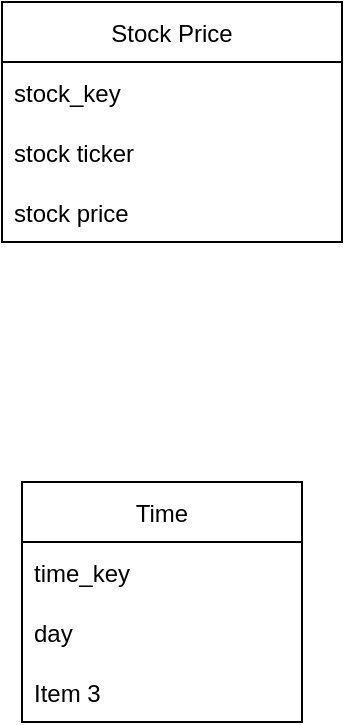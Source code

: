 <mxfile version="20.0.2" type="github">
  <diagram id="XCwNyR8gIlNhAtSQSzsr" name="Page-1">
    <mxGraphModel dx="1422" dy="762" grid="1" gridSize="10" guides="1" tooltips="1" connect="1" arrows="1" fold="1" page="1" pageScale="1" pageWidth="850" pageHeight="1100" math="0" shadow="0">
      <root>
        <mxCell id="0" />
        <mxCell id="1" parent="0" />
        <mxCell id="X1VpsXSVfZuXXIvG1gG1-1" value="Stock Price" style="swimlane;fontStyle=0;childLayout=stackLayout;horizontal=1;startSize=30;horizontalStack=0;resizeParent=1;resizeParentMax=0;resizeLast=0;collapsible=1;marginBottom=0;" vertex="1" parent="1">
          <mxGeometry x="30" y="230" width="170" height="120" as="geometry" />
        </mxCell>
        <mxCell id="X1VpsXSVfZuXXIvG1gG1-2" value="stock_key" style="text;strokeColor=none;fillColor=none;align=left;verticalAlign=middle;spacingLeft=4;spacingRight=4;overflow=hidden;points=[[0,0.5],[1,0.5]];portConstraint=eastwest;rotatable=0;" vertex="1" parent="X1VpsXSVfZuXXIvG1gG1-1">
          <mxGeometry y="30" width="170" height="30" as="geometry" />
        </mxCell>
        <mxCell id="X1VpsXSVfZuXXIvG1gG1-3" value="stock ticker" style="text;strokeColor=none;fillColor=none;align=left;verticalAlign=middle;spacingLeft=4;spacingRight=4;overflow=hidden;points=[[0,0.5],[1,0.5]];portConstraint=eastwest;rotatable=0;" vertex="1" parent="X1VpsXSVfZuXXIvG1gG1-1">
          <mxGeometry y="60" width="170" height="30" as="geometry" />
        </mxCell>
        <mxCell id="X1VpsXSVfZuXXIvG1gG1-4" value="stock price" style="text;strokeColor=none;fillColor=none;align=left;verticalAlign=middle;spacingLeft=4;spacingRight=4;overflow=hidden;points=[[0,0.5],[1,0.5]];portConstraint=eastwest;rotatable=0;" vertex="1" parent="X1VpsXSVfZuXXIvG1gG1-1">
          <mxGeometry y="90" width="170" height="30" as="geometry" />
        </mxCell>
        <object label="Time" day_of_week="" month="" quarter="" year="" id="X1VpsXSVfZuXXIvG1gG1-8">
          <mxCell style="swimlane;fontStyle=0;childLayout=stackLayout;horizontal=1;startSize=30;horizontalStack=0;resizeParent=1;resizeParentMax=0;resizeLast=0;collapsible=1;marginBottom=0;" vertex="1" parent="1">
            <mxGeometry x="40" y="470" width="140" height="120" as="geometry" />
          </mxCell>
        </object>
        <mxCell id="X1VpsXSVfZuXXIvG1gG1-9" value="time_key" style="text;strokeColor=none;fillColor=none;align=left;verticalAlign=middle;spacingLeft=4;spacingRight=4;overflow=hidden;points=[[0,0.5],[1,0.5]];portConstraint=eastwest;rotatable=0;" vertex="1" parent="X1VpsXSVfZuXXIvG1gG1-8">
          <mxGeometry y="30" width="140" height="30" as="geometry" />
        </mxCell>
        <mxCell id="X1VpsXSVfZuXXIvG1gG1-10" value="day" style="text;strokeColor=none;fillColor=none;align=left;verticalAlign=middle;spacingLeft=4;spacingRight=4;overflow=hidden;points=[[0,0.5],[1,0.5]];portConstraint=eastwest;rotatable=0;" vertex="1" parent="X1VpsXSVfZuXXIvG1gG1-8">
          <mxGeometry y="60" width="140" height="30" as="geometry" />
        </mxCell>
        <mxCell id="X1VpsXSVfZuXXIvG1gG1-11" value="Item 3" style="text;strokeColor=none;fillColor=none;align=left;verticalAlign=middle;spacingLeft=4;spacingRight=4;overflow=hidden;points=[[0,0.5],[1,0.5]];portConstraint=eastwest;rotatable=0;" vertex="1" parent="X1VpsXSVfZuXXIvG1gG1-8">
          <mxGeometry y="90" width="140" height="30" as="geometry" />
        </mxCell>
      </root>
    </mxGraphModel>
  </diagram>
</mxfile>
